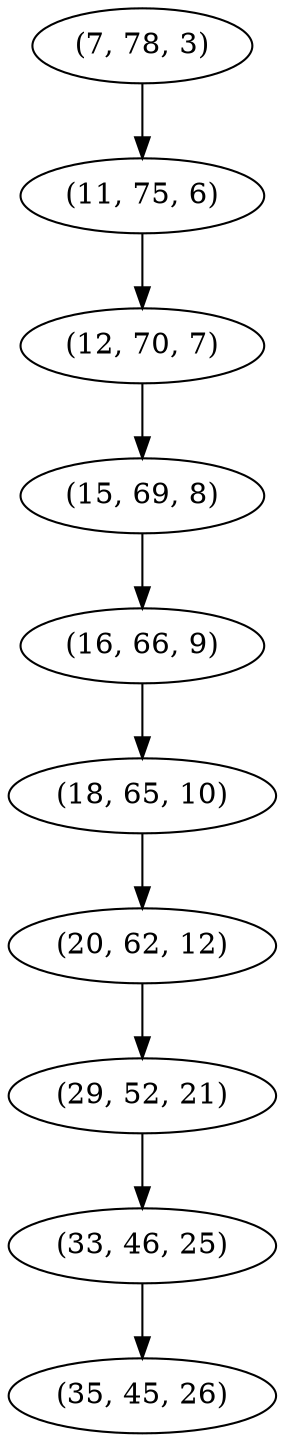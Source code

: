 digraph tree {
    "(7, 78, 3)";
    "(11, 75, 6)";
    "(12, 70, 7)";
    "(15, 69, 8)";
    "(16, 66, 9)";
    "(18, 65, 10)";
    "(20, 62, 12)";
    "(29, 52, 21)";
    "(33, 46, 25)";
    "(35, 45, 26)";
    "(7, 78, 3)" -> "(11, 75, 6)";
    "(11, 75, 6)" -> "(12, 70, 7)";
    "(12, 70, 7)" -> "(15, 69, 8)";
    "(15, 69, 8)" -> "(16, 66, 9)";
    "(16, 66, 9)" -> "(18, 65, 10)";
    "(18, 65, 10)" -> "(20, 62, 12)";
    "(20, 62, 12)" -> "(29, 52, 21)";
    "(29, 52, 21)" -> "(33, 46, 25)";
    "(33, 46, 25)" -> "(35, 45, 26)";
}
